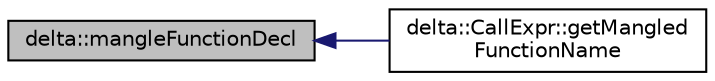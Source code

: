 digraph "delta::mangleFunctionDecl"
{
  edge [fontname="Helvetica",fontsize="10",labelfontname="Helvetica",labelfontsize="10"];
  node [fontname="Helvetica",fontsize="10",shape=record];
  rankdir="LR";
  Node66 [label="delta::mangleFunctionDecl",height=0.2,width=0.4,color="black", fillcolor="grey75", style="filled", fontcolor="black"];
  Node66 -> Node67 [dir="back",color="midnightblue",fontsize="10",style="solid",fontname="Helvetica"];
  Node67 [label="delta::CallExpr::getMangled\lFunctionName",height=0.2,width=0.4,color="black", fillcolor="white", style="filled",URL="$classdelta_1_1_call_expr.html#a4f89c212b096e2361710a42ba35e3b77"];
}
